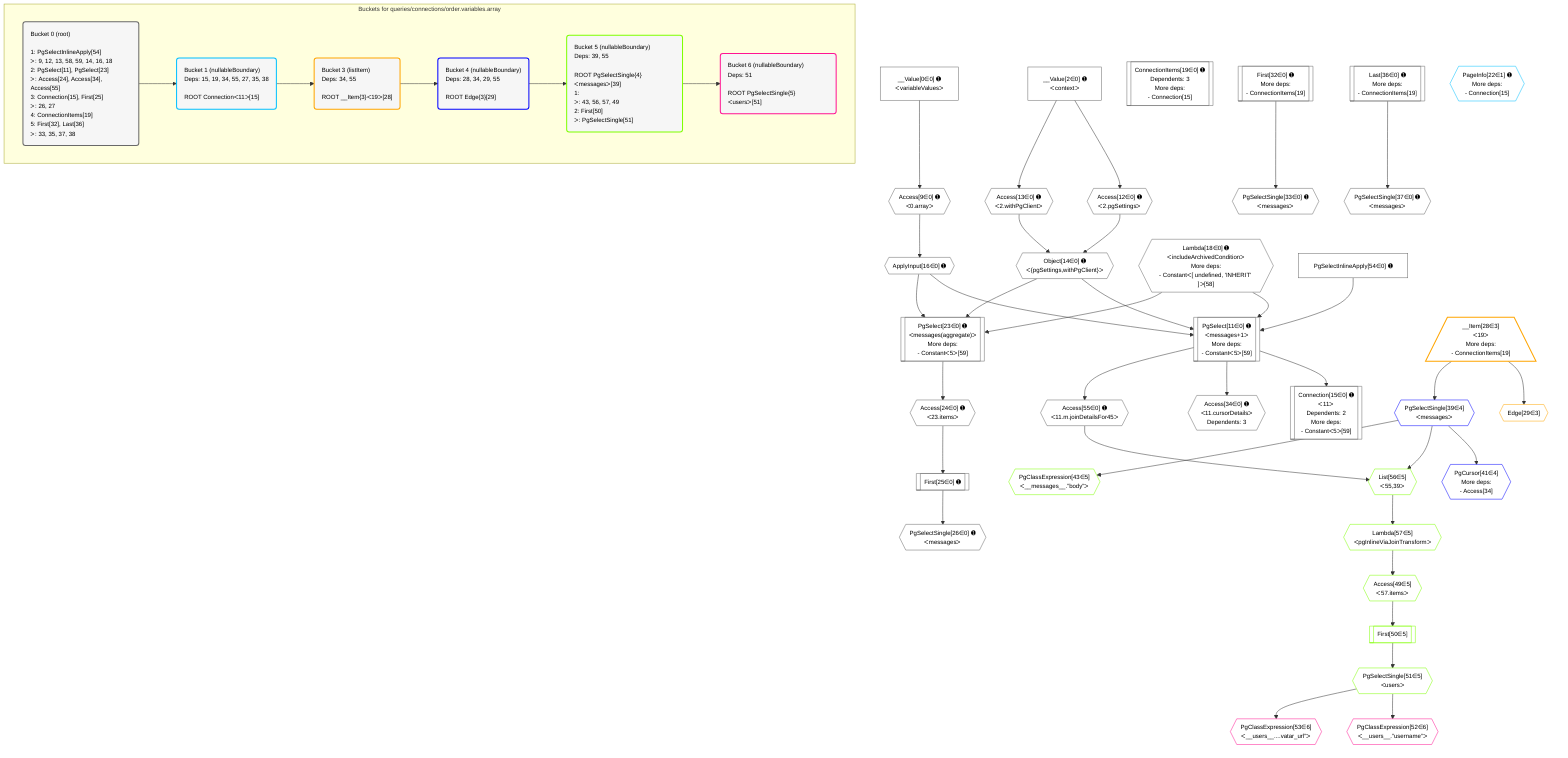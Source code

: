 %%{init: {'themeVariables': { 'fontSize': '12px'}}}%%
graph TD
    classDef path fill:#eee,stroke:#000,color:#000
    classDef plan fill:#fff,stroke-width:1px,color:#000
    classDef itemplan fill:#fff,stroke-width:2px,color:#000
    classDef unbatchedplan fill:#dff,stroke-width:1px,color:#000
    classDef sideeffectplan fill:#fcc,stroke-width:2px,color:#000
    classDef bucket fill:#f6f6f6,color:#000,stroke-width:2px,text-align:left

    subgraph "Buckets for queries/connections/order.variables.array"
    Bucket0("Bucket 0 (root)<br /><br />1: PgSelectInlineApply[54]<br />ᐳ: 9, 12, 13, 58, 59, 14, 16, 18<br />2: PgSelect[11], PgSelect[23]<br />ᐳ: Access[24], Access[34], Access[55]<br />3: Connection[15], First[25]<br />ᐳ: 26, 27<br />4: ConnectionItems[19]<br />5: First[32], Last[36]<br />ᐳ: 33, 35, 37, 38"):::bucket
    Bucket1("Bucket 1 (nullableBoundary)<br />Deps: 15, 19, 34, 55, 27, 35, 38<br /><br />ROOT Connectionᐸ11ᐳ[15]"):::bucket
    Bucket3("Bucket 3 (listItem)<br />Deps: 34, 55<br /><br />ROOT __Item{3}ᐸ19ᐳ[28]"):::bucket
    Bucket4("Bucket 4 (nullableBoundary)<br />Deps: 28, 34, 29, 55<br /><br />ROOT Edge{3}[29]"):::bucket
    Bucket5("Bucket 5 (nullableBoundary)<br />Deps: 39, 55<br /><br />ROOT PgSelectSingle{4}ᐸmessagesᐳ[39]<br />1: <br />ᐳ: 43, 56, 57, 49<br />2: First[50]<br />ᐳ: PgSelectSingle[51]"):::bucket
    Bucket6("Bucket 6 (nullableBoundary)<br />Deps: 51<br /><br />ROOT PgSelectSingle{5}ᐸusersᐳ[51]"):::bucket
    end
    Bucket0 --> Bucket1
    Bucket1 --> Bucket3
    Bucket3 --> Bucket4
    Bucket4 --> Bucket5
    Bucket5 --> Bucket6

    %% plan dependencies
    PgSelect11[["PgSelect[11∈0] ➊<br />ᐸmessages+1ᐳ<br />More deps:<br />- Constantᐸ5ᐳ[59]"]]:::plan
    Object14{{"Object[14∈0] ➊<br />ᐸ{pgSettings,withPgClient}ᐳ"}}:::plan
    ApplyInput16{{"ApplyInput[16∈0] ➊"}}:::plan
    Lambda18{{"Lambda[18∈0] ➊<br />ᐸincludeArchivedConditionᐳ<br />More deps:<br />- Constantᐸ[ undefined, 'INHERIT' ]ᐳ[58]"}}:::plan
    PgSelectInlineApply54["PgSelectInlineApply[54∈0] ➊"]:::plan
    Object14 & ApplyInput16 & Lambda18 & PgSelectInlineApply54 --> PgSelect11
    PgSelect23[["PgSelect[23∈0] ➊<br />ᐸmessages(aggregate)ᐳ<br />More deps:<br />- Constantᐸ5ᐳ[59]"]]:::plan
    Object14 & ApplyInput16 & Lambda18 --> PgSelect23
    Access12{{"Access[12∈0] ➊<br />ᐸ2.pgSettingsᐳ"}}:::plan
    Access13{{"Access[13∈0] ➊<br />ᐸ2.withPgClientᐳ"}}:::plan
    Access12 & Access13 --> Object14
    Connection15[["Connection[15∈0] ➊<br />ᐸ11ᐳ<br />Dependents: 2<br />More deps:<br />- Constantᐸ5ᐳ[59]"]]:::plan
    PgSelect11 --> Connection15
    Access9{{"Access[9∈0] ➊<br />ᐸ0.arrayᐳ"}}:::plan
    __Value0["__Value[0∈0] ➊<br />ᐸvariableValuesᐳ"]:::plan
    __Value0 --> Access9
    __Value2["__Value[2∈0] ➊<br />ᐸcontextᐳ"]:::plan
    __Value2 --> Access12
    __Value2 --> Access13
    Access9 --> ApplyInput16
    ConnectionItems19[["ConnectionItems[19∈0] ➊<br />Dependents: 3<br />More deps:<br />- Connection[15]"]]:::plan
    Access24{{"Access[24∈0] ➊<br />ᐸ23.itemsᐳ"}}:::plan
    PgSelect23 --> Access24
    First25[["First[25∈0] ➊"]]:::plan
    Access24 --> First25
    PgSelectSingle26{{"PgSelectSingle[26∈0] ➊<br />ᐸmessagesᐳ"}}:::plan
    First25 --> PgSelectSingle26
    First32[["First[32∈0] ➊<br />More deps:<br />- ConnectionItems[19]"]]:::plan
    PgSelectSingle33{{"PgSelectSingle[33∈0] ➊<br />ᐸmessagesᐳ"}}:::plan
    First32 --> PgSelectSingle33
    Access34{{"Access[34∈0] ➊<br />ᐸ11.cursorDetailsᐳ<br />Dependents: 3"}}:::plan
    PgSelect11 --> Access34
    Last36[["Last[36∈0] ➊<br />More deps:<br />- ConnectionItems[19]"]]:::plan
    PgSelectSingle37{{"PgSelectSingle[37∈0] ➊<br />ᐸmessagesᐳ"}}:::plan
    Last36 --> PgSelectSingle37
    Access55{{"Access[55∈0] ➊<br />ᐸ11.m.joinDetailsFor45ᐳ"}}:::plan
    PgSelect11 --> Access55
    PageInfo22{{"PageInfo[22∈1] ➊<br />More deps:<br />- Connection[15]"}}:::plan
    __Item28[/"__Item[28∈3]<br />ᐸ19ᐳ<br />More deps:<br />- ConnectionItems[19]"\]:::itemplan
    Edge29{{"Edge[29∈3]"}}:::plan
    __Item28 --> Edge29
    PgCursor41{{"PgCursor[41∈4]<br />More deps:<br />- Access[34]"}}:::plan
    PgSelectSingle39{{"PgSelectSingle[39∈4]<br />ᐸmessagesᐳ"}}:::plan
    PgSelectSingle39 --> PgCursor41
    __Item28 --> PgSelectSingle39
    List56{{"List[56∈5]<br />ᐸ55,39ᐳ"}}:::plan
    Access55 & PgSelectSingle39 --> List56
    PgClassExpression43{{"PgClassExpression[43∈5]<br />ᐸ__messages__.”body”ᐳ"}}:::plan
    PgSelectSingle39 --> PgClassExpression43
    Access49{{"Access[49∈5]<br />ᐸ57.itemsᐳ"}}:::plan
    Lambda57{{"Lambda[57∈5]<br />ᐸpgInlineViaJoinTransformᐳ"}}:::plan
    Lambda57 --> Access49
    First50[["First[50∈5]"]]:::plan
    Access49 --> First50
    PgSelectSingle51{{"PgSelectSingle[51∈5]<br />ᐸusersᐳ"}}:::plan
    First50 --> PgSelectSingle51
    List56 --> Lambda57
    PgClassExpression52{{"PgClassExpression[52∈6]<br />ᐸ__users__.”username”ᐳ"}}:::plan
    PgSelectSingle51 --> PgClassExpression52
    PgClassExpression53{{"PgClassExpression[53∈6]<br />ᐸ__users__....vatar_url”ᐳ"}}:::plan
    PgSelectSingle51 --> PgClassExpression53

    %% define steps
    classDef bucket0 stroke:#696969
    class Bucket0,__Value0,__Value2,Access9,PgSelect11,Access12,Access13,Object14,Connection15,ApplyInput16,Lambda18,ConnectionItems19,PgSelect23,Access24,First25,PgSelectSingle26,First32,PgSelectSingle33,Access34,Last36,PgSelectSingle37,PgSelectInlineApply54,Access55 bucket0
    classDef bucket1 stroke:#00bfff
    class Bucket1,PageInfo22 bucket1
    classDef bucket3 stroke:#ffa500
    class Bucket3,__Item28,Edge29 bucket3
    classDef bucket4 stroke:#0000ff
    class Bucket4,PgSelectSingle39,PgCursor41 bucket4
    classDef bucket5 stroke:#7fff00
    class Bucket5,PgClassExpression43,Access49,First50,PgSelectSingle51,List56,Lambda57 bucket5
    classDef bucket6 stroke:#ff1493
    class Bucket6,PgClassExpression52,PgClassExpression53 bucket6